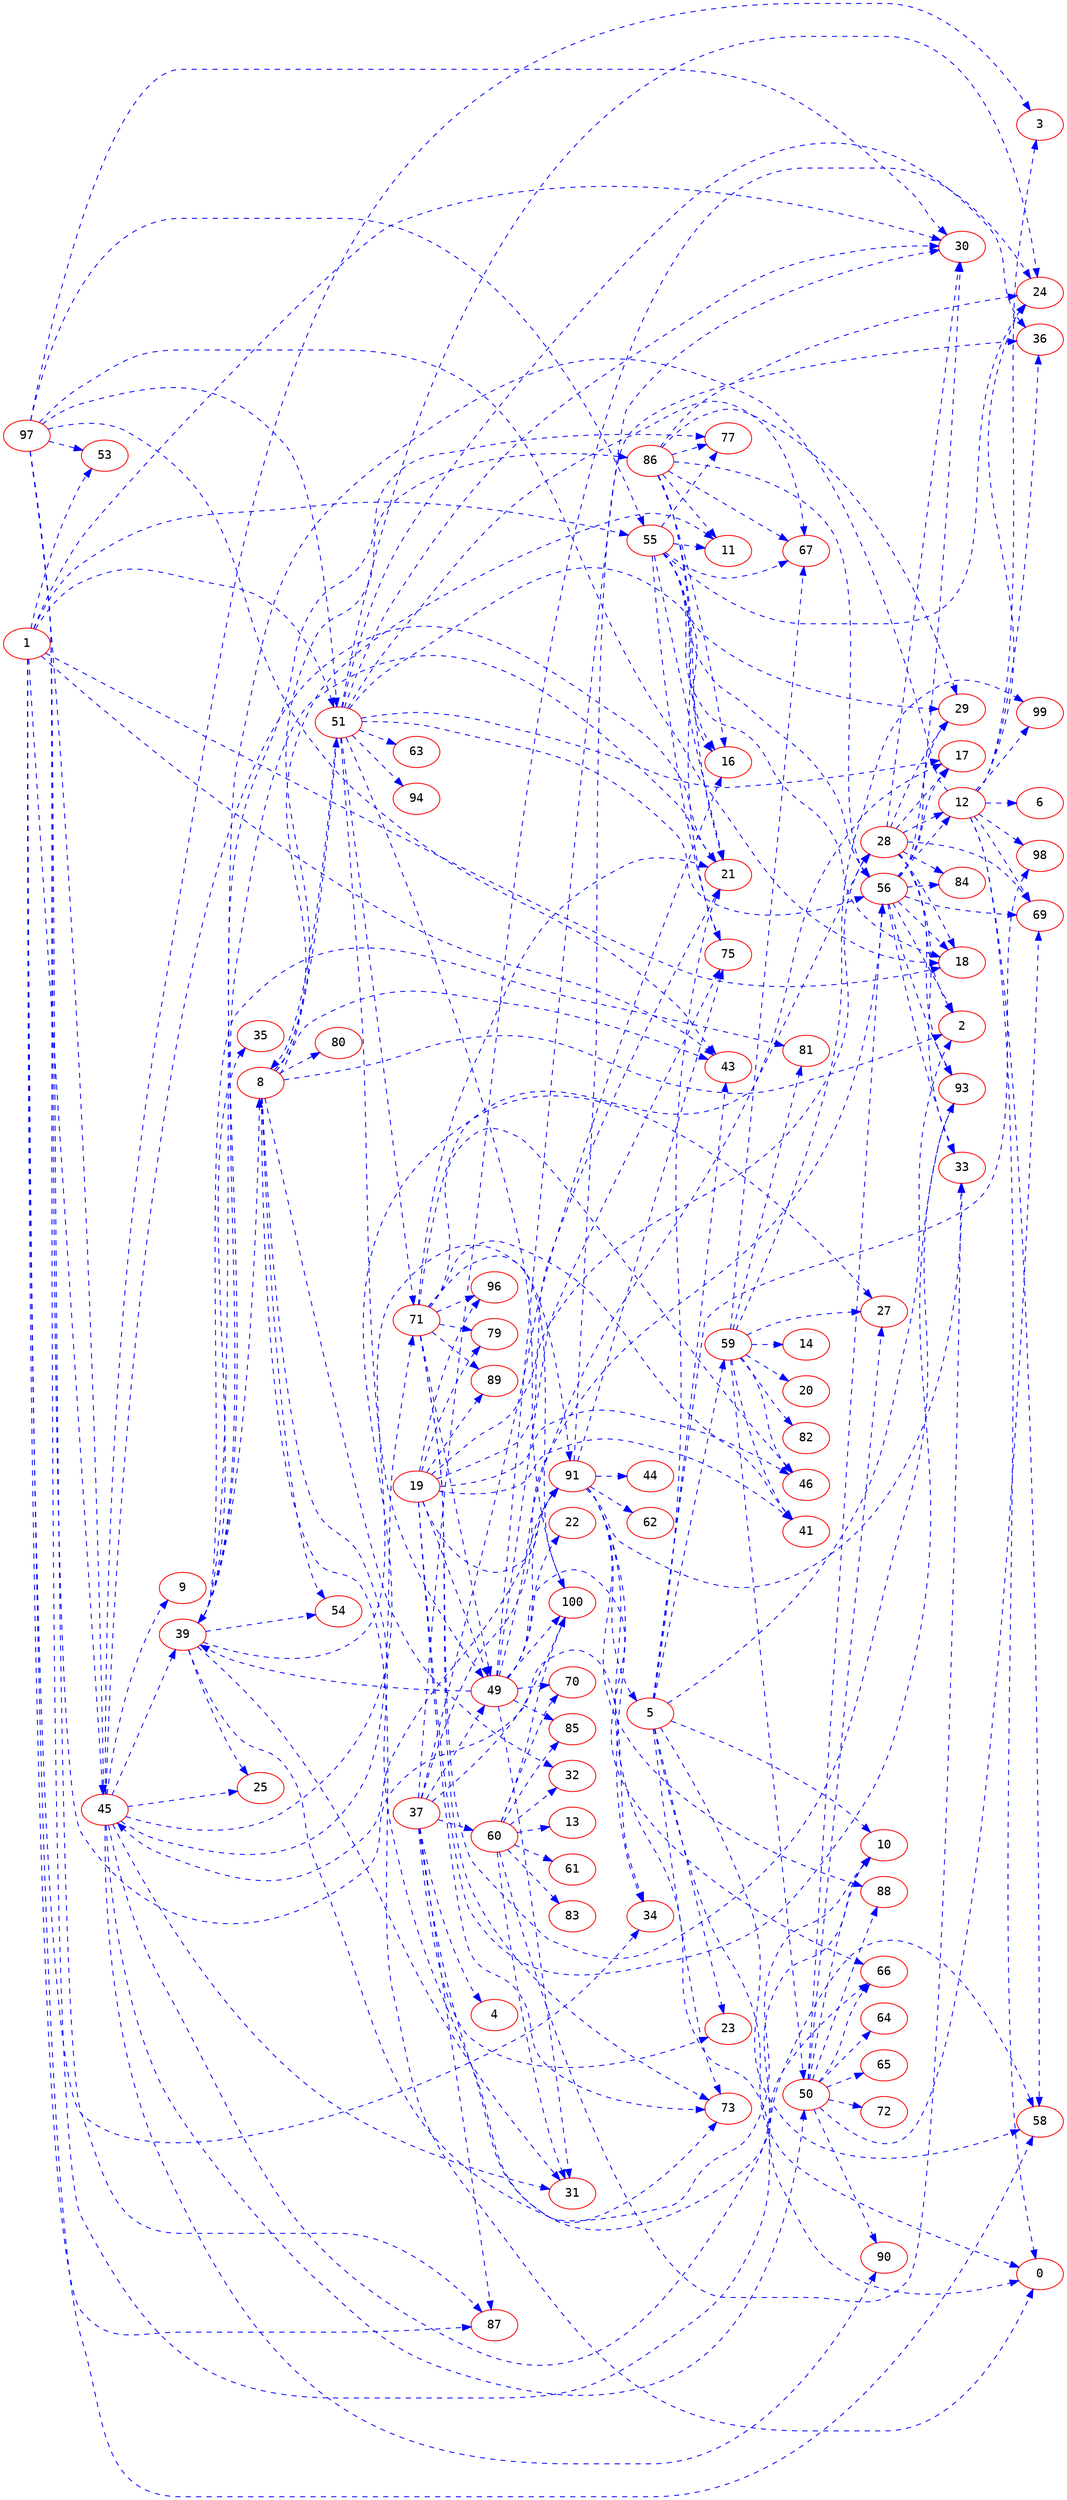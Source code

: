 digraph dumpedGraph {
		node[color=Red,fontname=Courier]
		edge[color=Blue,style=dashed]
		rankdir=LR; //Rank Direction Left to Right
		/*Total Nodes : 26 */
"1"->{"18" "30" "34" "43" "45" "51" "53" "55" "58" "87"}
"5"->{"0" "2" "10" "21" "23" "43" "58" "59" "73" "98"}
"8"->{"0" "2" "10" "11" "32" "43" "51" "54" "80" "86"}
"12"->{"0" "3" "6" "24" "36" "39" "58" "69" "98" "99"}
"19"->{"21" "28" "41" "46" "49" "73" "79" "89" "91" "93" "96"}
"28"->{"2" "12" "17" "18" "29" "30" "33" "69" "84" "93"}
"37"->{"4" "16" "23" "24" "49" "56" "60" "66" "87" "100"}
"39"->{"8" "21" "25" "31" "35" "54" "73" "77" "81" "100"}
"45"->{"3" "9" "10" "21" "25" "27" "31" "39" "50" "71" "90"}
"49"->{"17" "22" "30" "31" "39" "66" "70" "75" "85" "91" "100"}
"50"->{"10" "27" "56" "64" "65" "66" "69" "72" "88" "90"}
"51"->{"8" "16" "17" "24" "30" "36" "49" "56" "63" "67" "71" "94" "100"}
"55"->{"11" "16" "18" "21" "24" "29" "56" "67" "75" "77"}
"56"->{"2" "12" "17" "18" "29" "30" "33" "69" "84" "93"}
"58"->{}
"59"->{"14" "20" "27" "41" "46" "50" "67" "81" "82" "99"}
"60"->{"13" "31" "32" "33" "61" "70" "83" "85" "100"}
"71"->{"21" "28" "41" "46" "49" "73" "79" "89" "91" "93" "96"}
"79"->{}
"81"->{}
"84"->{}
"86"->{"11" "16" "21" "24" "29" "56" "67" "75" "77"}
"87"->{}
"91"->{"0" "5" "33" "34" "36" "44" "45" "62" "75" "88"}
"97"->{"18" "30" "34" "43" "45" "51" "53" "55" "58" "87"}
"100"->{}
}